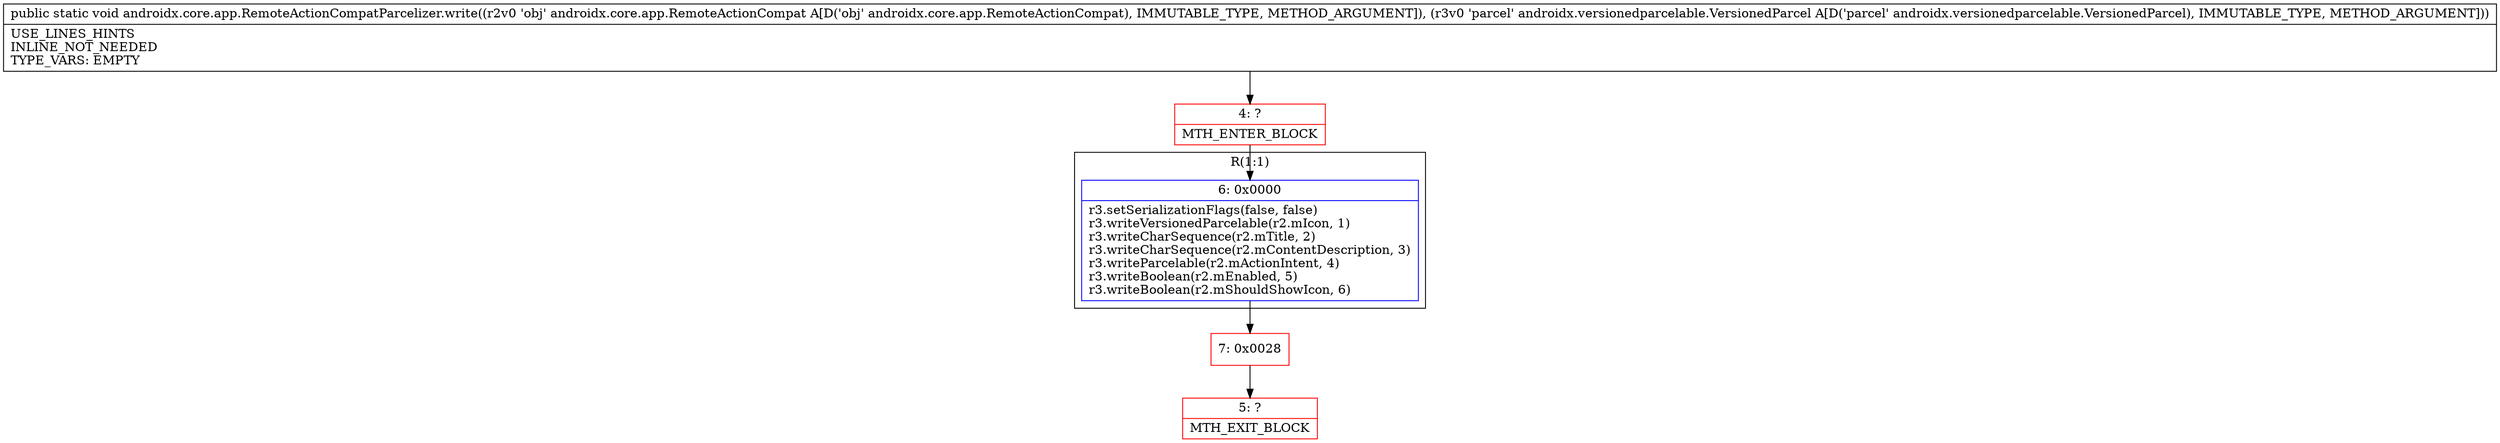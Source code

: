 digraph "CFG forandroidx.core.app.RemoteActionCompatParcelizer.write(Landroidx\/core\/app\/RemoteActionCompat;Landroidx\/versionedparcelable\/VersionedParcel;)V" {
subgraph cluster_Region_1931102445 {
label = "R(1:1)";
node [shape=record,color=blue];
Node_6 [shape=record,label="{6\:\ 0x0000|r3.setSerializationFlags(false, false)\lr3.writeVersionedParcelable(r2.mIcon, 1)\lr3.writeCharSequence(r2.mTitle, 2)\lr3.writeCharSequence(r2.mContentDescription, 3)\lr3.writeParcelable(r2.mActionIntent, 4)\lr3.writeBoolean(r2.mEnabled, 5)\lr3.writeBoolean(r2.mShouldShowIcon, 6)\l}"];
}
Node_4 [shape=record,color=red,label="{4\:\ ?|MTH_ENTER_BLOCK\l}"];
Node_7 [shape=record,color=red,label="{7\:\ 0x0028}"];
Node_5 [shape=record,color=red,label="{5\:\ ?|MTH_EXIT_BLOCK\l}"];
MethodNode[shape=record,label="{public static void androidx.core.app.RemoteActionCompatParcelizer.write((r2v0 'obj' androidx.core.app.RemoteActionCompat A[D('obj' androidx.core.app.RemoteActionCompat), IMMUTABLE_TYPE, METHOD_ARGUMENT]), (r3v0 'parcel' androidx.versionedparcelable.VersionedParcel A[D('parcel' androidx.versionedparcelable.VersionedParcel), IMMUTABLE_TYPE, METHOD_ARGUMENT]))  | USE_LINES_HINTS\lINLINE_NOT_NEEDED\lTYPE_VARS: EMPTY\l}"];
MethodNode -> Node_4;Node_6 -> Node_7;
Node_4 -> Node_6;
Node_7 -> Node_5;
}

